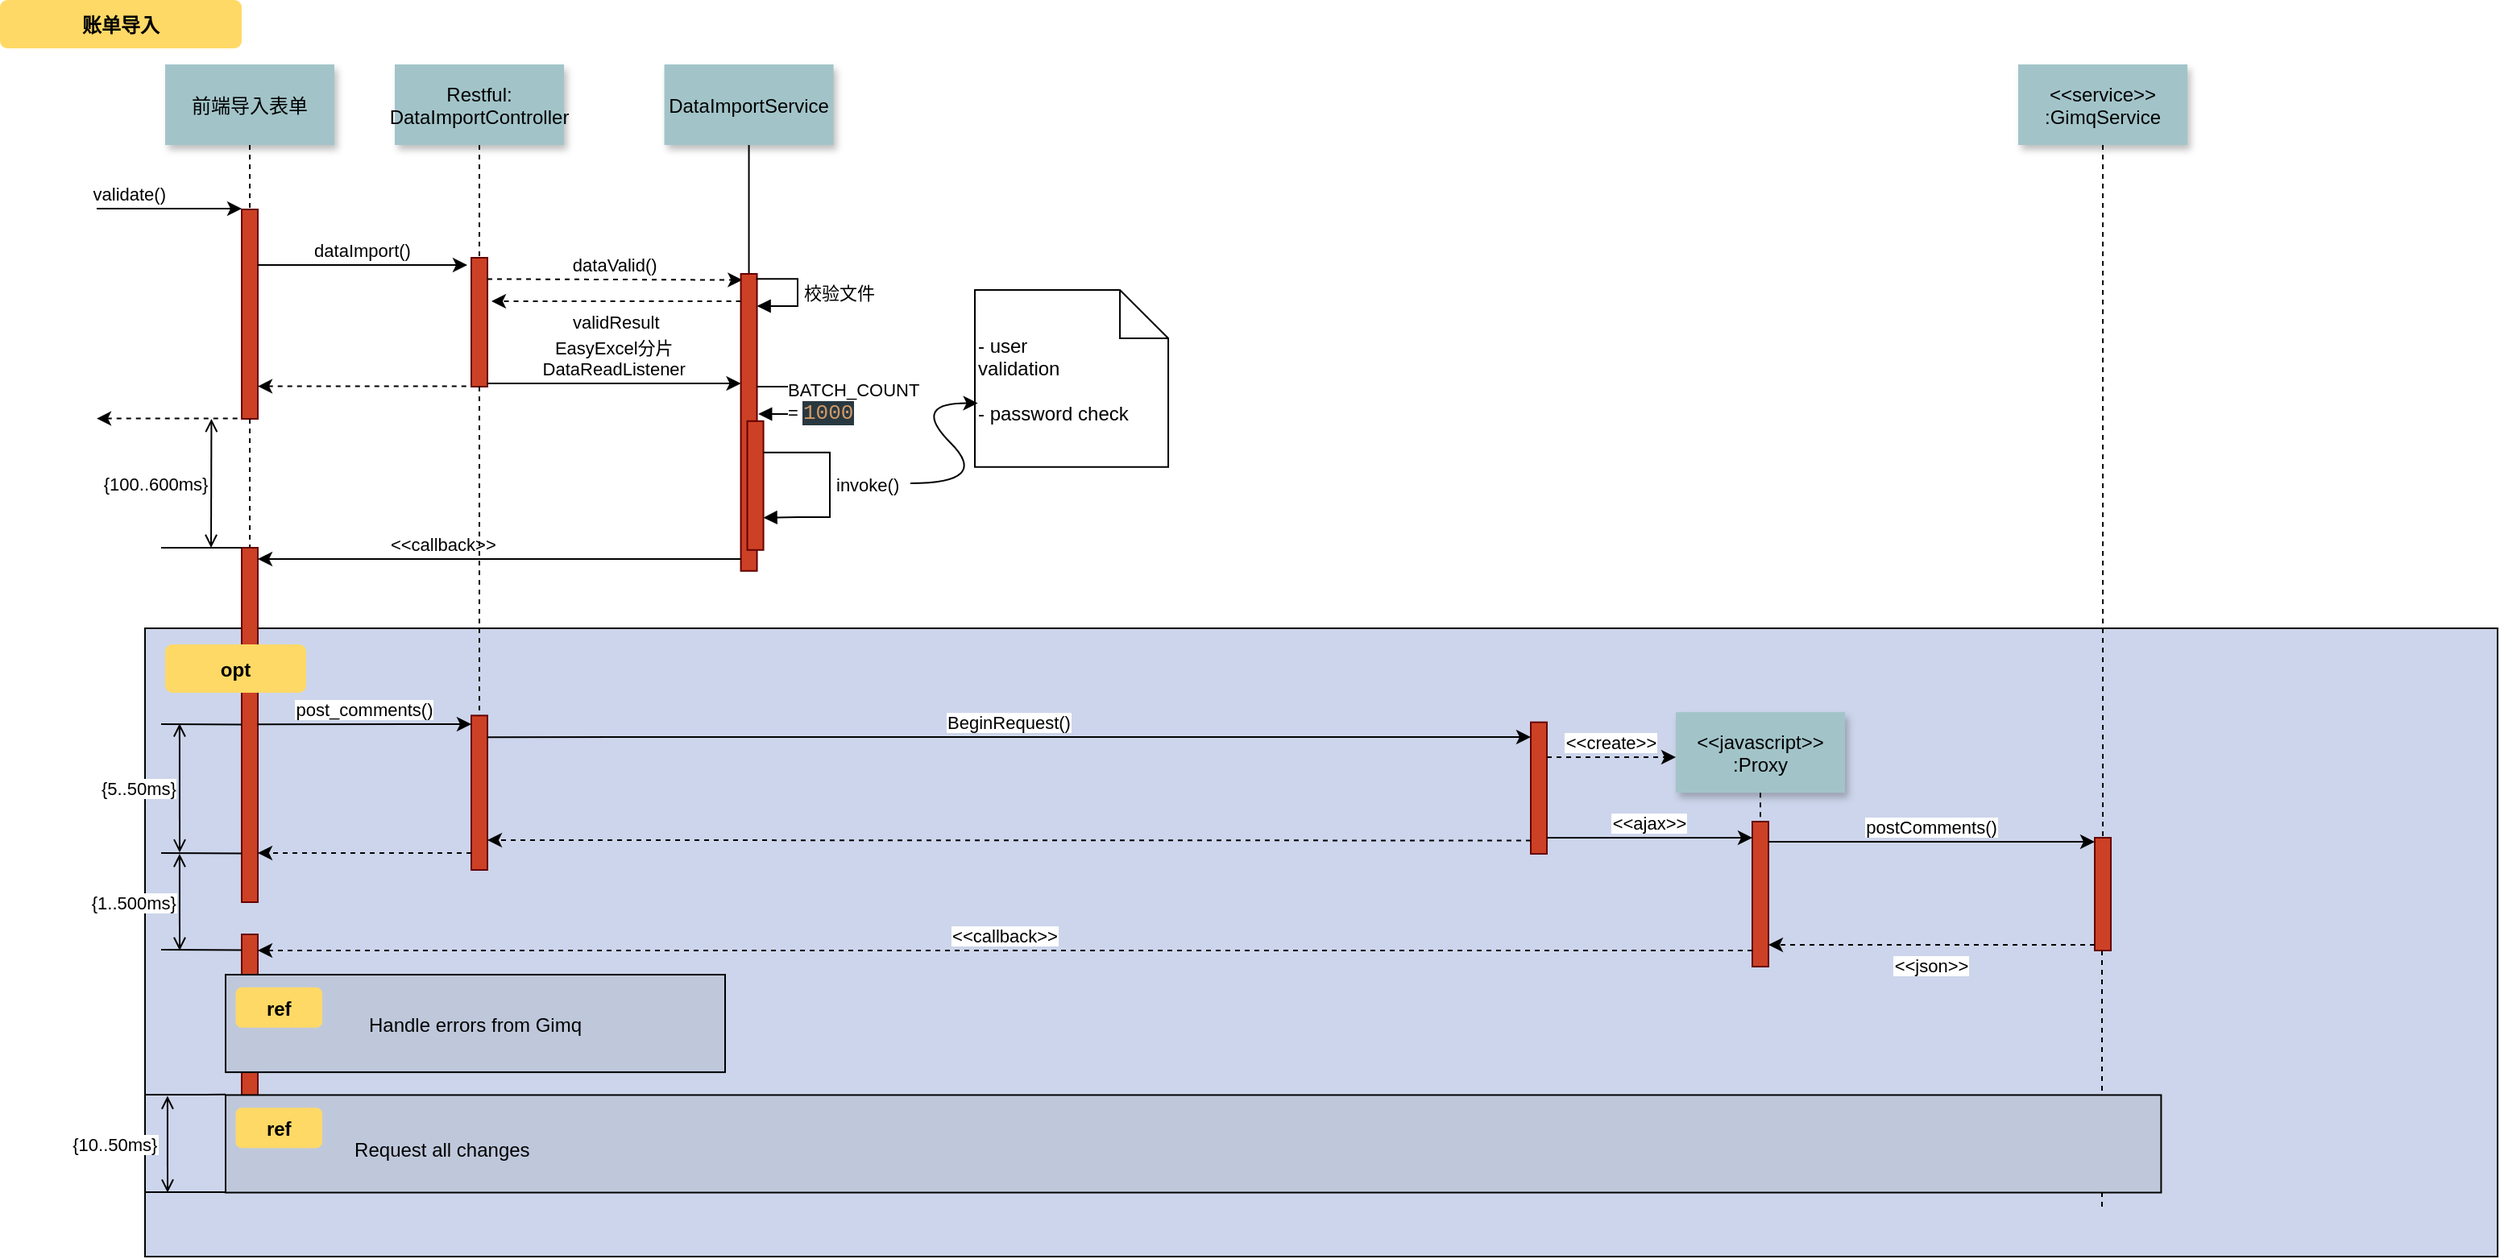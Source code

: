 <mxfile version="21.3.4" type="github">
  <diagram name="Page-1" id="13e1069c-82ec-6db2-03f1-153e76fe0fe0">
    <mxGraphModel dx="681" dy="434" grid="1" gridSize="10" guides="1" tooltips="1" connect="1" arrows="1" fold="1" page="1" pageScale="1" pageWidth="1100" pageHeight="850" background="none" math="0" shadow="0">
      <root>
        <mxCell id="0" />
        <mxCell id="1" parent="0" />
        <mxCell id="2zeuLS3NNm6lrcodeA-V-51" value="" style="fillColor=#CCD5EB" vertex="1" parent="1">
          <mxGeometry x="245" y="500" width="1460" height="390" as="geometry" />
        </mxCell>
        <mxCell id="2zeuLS3NNm6lrcodeA-V-52" value="" style="edgeStyle=elbowEdgeStyle;elbow=horizontal;endArrow=none;dashed=1;rounded=0;" edge="1" parent="1">
          <mxGeometry x="1565" y="527.894" width="100" height="100" as="geometry">
            <mxPoint x="1459.5" y="700" as="sourcePoint" />
            <mxPoint x="1459.5" y="860" as="targetPoint" />
          </mxGeometry>
        </mxCell>
        <mxCell id="2zeuLS3NNm6lrcodeA-V-53" value="" style="fillColor=#CC4125;strokeColor=#660000" vertex="1" parent="1">
          <mxGeometry x="305" y="240" width="10" height="130" as="geometry" />
        </mxCell>
        <mxCell id="2zeuLS3NNm6lrcodeA-V-54" value="validate()" style="edgeStyle=none;verticalLabelPosition=top;verticalAlign=bottom;labelPosition=left;align=right;rounded=0;" edge="1" parent="1">
          <mxGeometry x="215" y="139.5" width="100" height="100" as="geometry">
            <mxPoint x="215" y="239.5" as="sourcePoint" />
            <mxPoint x="305" y="239.5" as="targetPoint" />
          </mxGeometry>
        </mxCell>
        <mxCell id="2zeuLS3NNm6lrcodeA-V-55" value="前端导入表单" style="shadow=1;fillColor=#A2C4C9;strokeColor=none" vertex="1" parent="1">
          <mxGeometry x="257.5" y="150" width="105" height="50" as="geometry" />
        </mxCell>
        <mxCell id="2zeuLS3NNm6lrcodeA-V-56" value="" style="fillColor=#CC4125;strokeColor=#660000" vertex="1" parent="1">
          <mxGeometry x="447.5" y="270" width="10" height="80" as="geometry" />
        </mxCell>
        <mxCell id="2zeuLS3NNm6lrcodeA-V-57" value="Restful:&#xa;DataImportController" style="shadow=1;fillColor=#A2C4C9;strokeColor=none" vertex="1" parent="1">
          <mxGeometry x="400" y="150" width="105" height="50" as="geometry" />
        </mxCell>
        <mxCell id="2zeuLS3NNm6lrcodeA-V-58" value="" style="edgeStyle=none;endArrow=none;dashed=1;rounded=0;" edge="1" parent="1" source="2zeuLS3NNm6lrcodeA-V-57" target="2zeuLS3NNm6lrcodeA-V-56">
          <mxGeometry x="377.335" y="255" width="100" height="100" as="geometry">
            <mxPoint x="452.259" y="200" as="sourcePoint" />
            <mxPoint x="452.576" y="255" as="targetPoint" />
          </mxGeometry>
        </mxCell>
        <mxCell id="2zeuLS3NNm6lrcodeA-V-59" value="dataImport()" style="edgeStyle=none;verticalLabelPosition=top;verticalAlign=bottom;rounded=0;" edge="1" parent="1">
          <mxGeometry x="325" y="187" width="100" height="100" as="geometry">
            <mxPoint x="315" y="274.5" as="sourcePoint" />
            <mxPoint x="445" y="274.5" as="targetPoint" />
          </mxGeometry>
        </mxCell>
        <mxCell id="2zeuLS3NNm6lrcodeA-V-60" value="" style="edgeStyle=none;verticalLabelPosition=top;verticalAlign=bottom;endArrow=none;startArrow=classic;dashed=1;rounded=0;" edge="1" parent="1">
          <mxGeometry x="325" y="262.259" width="100" height="100" as="geometry">
            <mxPoint x="315" y="349.759" as="sourcePoint" />
            <mxPoint x="445" y="349.759" as="targetPoint" />
          </mxGeometry>
        </mxCell>
        <mxCell id="2zeuLS3NNm6lrcodeA-V-61" value="" style="edgeStyle=none;verticalLabelPosition=top;verticalAlign=bottom;labelPosition=left;align=right;endArrow=none;startArrow=classic;dashed=1;rounded=0;" edge="1" parent="1">
          <mxGeometry x="215" y="269.759" width="100" height="100" as="geometry">
            <mxPoint x="215" y="369.759" as="sourcePoint" />
            <mxPoint x="305" y="369.759" as="targetPoint" />
          </mxGeometry>
        </mxCell>
        <mxCell id="2zeuLS3NNm6lrcodeA-V-62" value="dataValid()" style="edgeStyle=none;verticalLabelPosition=top;verticalAlign=bottom;dashed=1;rounded=0;entryX=0.092;entryY=0.064;entryDx=0;entryDy=0;entryPerimeter=0;" edge="1" parent="1">
          <mxGeometry y="-8" width="100" height="100" as="geometry">
            <mxPoint x="457.5" y="283.206" as="sourcePoint" />
            <mxPoint x="615.7" y="283.801" as="targetPoint" />
            <mxPoint as="offset" />
          </mxGeometry>
        </mxCell>
        <mxCell id="2zeuLS3NNm6lrcodeA-V-63" value="DataImportService" style="shadow=1;fillColor=#A2C4C9;strokeColor=none" vertex="1" parent="1">
          <mxGeometry x="567.284" y="150" width="105" height="50" as="geometry" />
        </mxCell>
        <mxCell id="2zeuLS3NNm6lrcodeA-V-64" value="" style="edgeStyle=none;endArrow=none;rounded=0;" edge="1" parent="1" source="2zeuLS3NNm6lrcodeA-V-63" target="2zeuLS3NNm6lrcodeA-V-65">
          <mxGeometry x="542.043" y="360" width="100" height="100" as="geometry">
            <mxPoint x="619.543" y="310" as="sourcePoint" />
            <mxPoint x="619.543" y="330" as="targetPoint" />
          </mxGeometry>
        </mxCell>
        <mxCell id="2zeuLS3NNm6lrcodeA-V-65" value="" style="fillColor=#CC4125;strokeColor=#660000" vertex="1" parent="1">
          <mxGeometry x="614.78" y="280" width="10" height="184.39" as="geometry" />
        </mxCell>
        <mxCell id="2zeuLS3NNm6lrcodeA-V-66" value="EasyExcel分片&#xa;DataReadListener" style="edgeStyle=elbowEdgeStyle;elbow=vertical;verticalLabelPosition=top;verticalAlign=bottom;rounded=0;" edge="1" parent="1">
          <mxGeometry x="455" y="413" width="100" height="100" as="geometry">
            <mxPoint x="457.5" y="348" as="sourcePoint" />
            <mxPoint x="614.78" y="348" as="targetPoint" />
          </mxGeometry>
        </mxCell>
        <mxCell id="2zeuLS3NNm6lrcodeA-V-76" value="" style="edgeStyle=elbowEdgeStyle;elbow=horizontal;endArrow=none;dashed=1;rounded=0;" edge="1" parent="1" source="2zeuLS3NNm6lrcodeA-V-55" target="2zeuLS3NNm6lrcodeA-V-53">
          <mxGeometry x="335" y="400" width="100" height="100" as="geometry">
            <mxPoint x="335" y="500" as="sourcePoint" />
            <mxPoint x="435" y="400" as="targetPoint" />
          </mxGeometry>
        </mxCell>
        <mxCell id="2zeuLS3NNm6lrcodeA-V-83" value="" style="fillColor=#CC4125;strokeColor=#660000" vertex="1" parent="1">
          <mxGeometry x="305" y="450" width="10" height="220" as="geometry" />
        </mxCell>
        <mxCell id="2zeuLS3NNm6lrcodeA-V-84" value="             &lt;&lt;callback&gt;&gt;                                " style="edgeStyle=elbowEdgeStyle;elbow=vertical;dashed=0;verticalLabelPosition=top;verticalAlign=bottom;align=right;rounded=0;" edge="1" parent="1" source="2zeuLS3NNm6lrcodeA-V-65" target="2zeuLS3NNm6lrcodeA-V-83">
          <mxGeometry x="295" y="419.759" width="100" height="100" as="geometry">
            <mxPoint x="605" y="400" as="sourcePoint" />
            <mxPoint x="325" y="460" as="targetPoint" />
            <Array as="points" />
          </mxGeometry>
        </mxCell>
        <mxCell id="2zeuLS3NNm6lrcodeA-V-85" value="" style="edgeStyle=none;dashed=1;endArrow=none;rounded=0;" edge="1" parent="1" source="2zeuLS3NNm6lrcodeA-V-53" target="2zeuLS3NNm6lrcodeA-V-83">
          <mxGeometry x="155" y="390" width="100" height="100" as="geometry">
            <mxPoint x="155" y="490" as="sourcePoint" />
            <mxPoint x="255" y="390" as="targetPoint" />
          </mxGeometry>
        </mxCell>
        <mxCell id="2zeuLS3NNm6lrcodeA-V-86" value="" style="edgeStyle=elbowEdgeStyle;elbow=vertical;endArrow=none;rounded=0;" edge="1" parent="1" source="2zeuLS3NNm6lrcodeA-V-83">
          <mxGeometry x="165" y="400" width="100" height="100" as="geometry">
            <mxPoint x="165" y="500" as="sourcePoint" />
            <mxPoint x="255" y="450" as="targetPoint" />
          </mxGeometry>
        </mxCell>
        <mxCell id="2zeuLS3NNm6lrcodeA-V-87" value="{100..600ms}" style="edgeStyle=elbowEdgeStyle;elbow=horizontal;startArrow=open;endArrow=open;labelPosition=left;align=right;rounded=0;" edge="1" parent="1">
          <mxGeometry x="166.206" y="380" width="100" height="100" as="geometry">
            <mxPoint x="286.206" y="370" as="sourcePoint" />
            <mxPoint x="286.206" y="450" as="targetPoint" />
          </mxGeometry>
        </mxCell>
        <mxCell id="2zeuLS3NNm6lrcodeA-V-88" value="" style="fillColor=#CC4125;strokeColor=#660000" vertex="1" parent="1">
          <mxGeometry x="447.5" y="554.167" width="10" height="95.833" as="geometry" />
        </mxCell>
        <mxCell id="2zeuLS3NNm6lrcodeA-V-89" value="" style="fillColor=#CC4125;strokeColor=#660000" vertex="1" parent="1">
          <mxGeometry x="1105" y="558.333" width="10" height="81.667" as="geometry" />
        </mxCell>
        <mxCell id="2zeuLS3NNm6lrcodeA-V-91" value="post_comments()" style="edgeStyle=elbowEdgeStyle;elbow=vertical;verticalLabelPosition=top;verticalAlign=bottom;rounded=0;" edge="1" parent="1">
          <mxGeometry x="317.5" y="559.583" width="100" height="100" as="geometry">
            <mxPoint x="315" y="559.583" as="sourcePoint" />
            <mxPoint x="447.5" y="559.583" as="targetPoint" />
            <Array as="points" />
          </mxGeometry>
        </mxCell>
        <mxCell id="2zeuLS3NNm6lrcodeA-V-92" value="" style="edgeStyle=none;endArrow=none;dashed=1;rounded=0;" edge="1" parent="1" source="2zeuLS3NNm6lrcodeA-V-56" target="2zeuLS3NNm6lrcodeA-V-88">
          <mxGeometry x="481.571" y="429.697" width="100" height="100" as="geometry">
            <mxPoint x="556.736" y="374.697" as="sourcePoint" />
            <mxPoint x="556.736" y="554.091" as="targetPoint" />
          </mxGeometry>
        </mxCell>
        <mxCell id="2zeuLS3NNm6lrcodeA-V-93" value="BeginRequest()" style="edgeStyle=elbowEdgeStyle;elbow=vertical;verticalLabelPosition=top;verticalAlign=bottom;rounded=0;" edge="1" parent="1">
          <mxGeometry x="635" y="526.806" width="100" height="100" as="geometry">
            <mxPoint x="457.5" y="567.569" as="sourcePoint" />
            <mxPoint x="1105" y="567.569" as="targetPoint" />
            <Array as="points" />
          </mxGeometry>
        </mxCell>
        <mxCell id="2zeuLS3NNm6lrcodeA-V-94" value="" style="edgeStyle=elbowEdgeStyle;elbow=vertical;dashed=1;verticalLabelPosition=bottom;verticalAlign=top;rounded=0;" edge="1" parent="1">
          <mxGeometry x="635" y="639.078" width="100" height="100" as="geometry">
            <mxPoint x="1105" y="631.736" as="sourcePoint" />
            <mxPoint x="457.5" y="631.736" as="targetPoint" />
            <Array as="points" />
          </mxGeometry>
        </mxCell>
        <mxCell id="2zeuLS3NNm6lrcodeA-V-95" value="&lt;&lt;javascript&gt;&gt;&#xa;:Proxy" style="shadow=1;fillColor=#A2C4C9;strokeColor=none" vertex="1" parent="1">
          <mxGeometry x="1195" y="552.083" width="105" height="50" as="geometry" />
        </mxCell>
        <mxCell id="2zeuLS3NNm6lrcodeA-V-96" value="" style="edgeStyle=none;endArrow=none;dashed=1;rounded=0;" edge="1" parent="1" source="2zeuLS3NNm6lrcodeA-V-95" target="2zeuLS3NNm6lrcodeA-V-97">
          <mxGeometry x="1309.071" y="470.087" width="100" height="100" as="geometry">
            <mxPoint x="1384.236" y="415.087" as="sourcePoint" />
            <mxPoint x="1455" y="535.087" as="targetPoint" />
          </mxGeometry>
        </mxCell>
        <mxCell id="2zeuLS3NNm6lrcodeA-V-97" value="" style="fillColor=#CC4125;strokeColor=#660000" vertex="1" parent="1">
          <mxGeometry x="1242.5" y="620" width="10" height="90" as="geometry" />
        </mxCell>
        <mxCell id="2zeuLS3NNm6lrcodeA-V-98" value="" style="fillColor=#CC4125;strokeColor=#660000" vertex="1" parent="1">
          <mxGeometry x="1455" y="630" width="10" height="70" as="geometry" />
        </mxCell>
        <mxCell id="2zeuLS3NNm6lrcodeA-V-99" value="&lt;&lt;create&gt;&gt;" style="edgeStyle=elbowEdgeStyle;elbow=vertical;verticalLabelPosition=top;verticalAlign=bottom;dashed=1;rounded=0;" edge="1" parent="1" source="2zeuLS3NNm6lrcodeA-V-89" target="2zeuLS3NNm6lrcodeA-V-95">
          <mxGeometry x="1006.25" y="412.5" width="100" height="100" as="geometry">
            <mxPoint x="1136.25" y="441.894" as="sourcePoint" />
            <mxPoint x="1253.75" y="441.894" as="targetPoint" />
            <Array as="points" />
          </mxGeometry>
        </mxCell>
        <mxCell id="2zeuLS3NNm6lrcodeA-V-100" value="&lt;&lt;ajax&gt;&gt;" style="edgeStyle=elbowEdgeStyle;elbow=vertical;verticalLabelPosition=top;verticalAlign=bottom;rounded=0;" edge="1" parent="1" source="2zeuLS3NNm6lrcodeA-V-89" target="2zeuLS3NNm6lrcodeA-V-97">
          <mxGeometry x="1170" y="449.5" width="100" height="100" as="geometry">
            <mxPoint x="1149.784" y="449.5" as="sourcePoint" />
            <mxPoint x="1300" y="449.5" as="targetPoint" />
            <Array as="points" />
          </mxGeometry>
        </mxCell>
        <mxCell id="2zeuLS3NNm6lrcodeA-V-101" value="postComments()" style="edgeStyle=elbowEdgeStyle;elbow=vertical;verticalLabelPosition=top;verticalAlign=bottom;rounded=0;" edge="1" parent="1">
          <mxGeometry x="1330" y="399.5" width="100" height="100" as="geometry">
            <mxPoint x="1252.5" y="632.5" as="sourcePoint" />
            <mxPoint x="1455" y="632.5" as="targetPoint" />
            <Array as="points" />
          </mxGeometry>
        </mxCell>
        <mxCell id="2zeuLS3NNm6lrcodeA-V-102" value="&lt;&lt;json&gt;&gt;" style="edgeStyle=elbowEdgeStyle;elbow=vertical;dashed=1;verticalLabelPosition=bottom;verticalAlign=top;rounded=0;" edge="1" parent="1">
          <mxGeometry x="1180" y="486" width="100" height="100" as="geometry">
            <mxPoint x="1455" y="696.5" as="sourcePoint" />
            <mxPoint x="1252.5" y="696.5" as="targetPoint" />
            <Array as="points" />
          </mxGeometry>
        </mxCell>
        <mxCell id="2zeuLS3NNm6lrcodeA-V-103" value="&lt;&lt;service&gt;&gt;&#xa;:GimqService" style="shadow=1;fillColor=#A2C4C9;strokeColor=none" vertex="1" parent="1">
          <mxGeometry x="1407.5" y="150" width="105" height="50" as="geometry" />
        </mxCell>
        <mxCell id="2zeuLS3NNm6lrcodeA-V-104" value="" style="edgeStyle=none;endArrow=none;dashed=1;rounded=0;" edge="1" parent="1" source="2zeuLS3NNm6lrcodeA-V-103" target="2zeuLS3NNm6lrcodeA-V-98">
          <mxGeometry x="1279.071" y="300" width="100" height="100" as="geometry">
            <mxPoint x="1327.5" y="205" as="sourcePoint" />
            <mxPoint x="1327.5" y="535" as="targetPoint" />
          </mxGeometry>
        </mxCell>
        <mxCell id="2zeuLS3NNm6lrcodeA-V-105" value="" style="fillColor=#CC4125;strokeColor=#660000" vertex="1" parent="1">
          <mxGeometry x="305" y="690" width="10" height="130" as="geometry" />
        </mxCell>
        <mxCell id="2zeuLS3NNm6lrcodeA-V-106" value="" style="edgeStyle=elbowEdgeStyle;elbow=vertical;dashed=1;verticalLabelPosition=bottom;verticalAlign=top;rounded=0;" edge="1" parent="1">
          <mxGeometry x="612.5" y="754.342" width="100" height="100" as="geometry">
            <mxPoint x="447.5" y="639.5" as="sourcePoint" />
            <mxPoint x="315" y="639.5" as="targetPoint" />
            <Array as="points" />
          </mxGeometry>
        </mxCell>
        <mxCell id="2zeuLS3NNm6lrcodeA-V-107" value="&lt;&lt;callback&gt;&gt;" style="edgeStyle=elbowEdgeStyle;elbow=vertical;dashed=1;verticalLabelPosition=bottom;verticalAlign=bottom;rounded=0;" edge="1" parent="1" source="2zeuLS3NNm6lrcodeA-V-97" target="2zeuLS3NNm6lrcodeA-V-105">
          <mxGeometry x="645" y="649.078" width="100" height="100" as="geometry">
            <mxPoint x="1115" y="641.736" as="sourcePoint" />
            <mxPoint x="467.5" y="641.736" as="targetPoint" />
            <Array as="points" />
          </mxGeometry>
        </mxCell>
        <mxCell id="2zeuLS3NNm6lrcodeA-V-108" value="账单导入" style="rounded=1;fontStyle=1;fillColor=#FFD966;strokeColor=none" vertex="1" parent="1">
          <mxGeometry x="155" y="110" width="150" height="30" as="geometry" />
        </mxCell>
        <mxCell id="2zeuLS3NNm6lrcodeA-V-109" value="opt" style="rounded=1;fontStyle=1;fillColor=#FFD966;strokeColor=none" vertex="1" parent="1">
          <mxGeometry x="257.5" y="510" width="87.5" height="30" as="geometry" />
        </mxCell>
        <mxCell id="2zeuLS3NNm6lrcodeA-V-110" value="Handle errors from Gimq" style="fillColor=#BFC8DB" vertex="1" parent="1">
          <mxGeometry x="295" y="715" width="310" height="60.556" as="geometry" />
        </mxCell>
        <mxCell id="2zeuLS3NNm6lrcodeA-V-111" value="ref" style="rounded=1;fontStyle=1;fillColor=#FFD966;strokeColor=none" vertex="1" parent="1">
          <mxGeometry x="301.25" y="722.894" width="53.75" height="25" as="geometry" />
        </mxCell>
        <mxCell id="2zeuLS3NNm6lrcodeA-V-112" value="" style="align=left;fillColor=#BFC8DB" vertex="1" parent="1">
          <mxGeometry x="295" y="789.722" width="1201.194" height="60.556" as="geometry" />
        </mxCell>
        <mxCell id="2zeuLS3NNm6lrcodeA-V-113" value="ref" style="rounded=1;fontStyle=1;fillColor=#FFD966;strokeColor=none" vertex="1" parent="1">
          <mxGeometry x="301.25" y="797.616" width="53.75" height="25" as="geometry" />
        </mxCell>
        <mxCell id="2zeuLS3NNm6lrcodeA-V-114" value="Request all changes" style="text;align=left" vertex="1" parent="1">
          <mxGeometry x="373.056" y="810.116" width="351.806" height="26" as="geometry" />
        </mxCell>
        <mxCell id="2zeuLS3NNm6lrcodeA-V-115" value="" style="edgeStyle=elbowEdgeStyle;elbow=vertical;endArrow=none;rounded=0;" edge="1" parent="1">
          <mxGeometry x="165" y="509.711" width="100" height="100" as="geometry">
            <mxPoint x="305" y="559.711" as="sourcePoint" />
            <mxPoint x="255.0" y="559.711" as="targetPoint" />
          </mxGeometry>
        </mxCell>
        <mxCell id="2zeuLS3NNm6lrcodeA-V-116" value="" style="edgeStyle=elbowEdgeStyle;elbow=vertical;endArrow=none;rounded=0;" edge="1" parent="1">
          <mxGeometry x="165" y="589.711" width="100" height="100" as="geometry">
            <mxPoint x="305" y="639.711" as="sourcePoint" />
            <mxPoint x="255" y="639.711" as="targetPoint" />
          </mxGeometry>
        </mxCell>
        <mxCell id="2zeuLS3NNm6lrcodeA-V-117" value="" style="edgeStyle=elbowEdgeStyle;elbow=vertical;endArrow=none;rounded=0;" edge="1" parent="1">
          <mxGeometry x="165" y="649.711" width="100" height="100" as="geometry">
            <mxPoint x="305" y="699.711" as="sourcePoint" />
            <mxPoint x="255.0" y="699.711" as="targetPoint" />
          </mxGeometry>
        </mxCell>
        <mxCell id="2zeuLS3NNm6lrcodeA-V-118" value="" style="edgeStyle=elbowEdgeStyle;elbow=vertical;endArrow=none;rounded=0;" edge="1" parent="1">
          <mxGeometry x="155" y="739.433" width="100" height="100" as="geometry">
            <mxPoint x="295" y="789.433" as="sourcePoint" />
            <mxPoint x="245" y="789.433" as="targetPoint" />
          </mxGeometry>
        </mxCell>
        <mxCell id="2zeuLS3NNm6lrcodeA-V-119" value="" style="edgeStyle=elbowEdgeStyle;elbow=vertical;endArrow=none;rounded=0;" edge="1" parent="1">
          <mxGeometry x="155.0" y="799.988" width="100" height="100" as="geometry">
            <mxPoint x="295.0" y="849.988" as="sourcePoint" />
            <mxPoint x="245.0" y="849.988" as="targetPoint" />
          </mxGeometry>
        </mxCell>
        <mxCell id="2zeuLS3NNm6lrcodeA-V-120" value="{5..50ms}" style="edgeStyle=elbowEdgeStyle;elbow=horizontal;startArrow=open;endArrow=open;labelPosition=left;align=right;rounded=0;" edge="1" parent="1">
          <mxGeometry x="146.447" y="569.167" width="100" height="100" as="geometry">
            <mxPoint x="266.447" y="559.167" as="sourcePoint" />
            <mxPoint x="266.447" y="639.167" as="targetPoint" />
          </mxGeometry>
        </mxCell>
        <mxCell id="2zeuLS3NNm6lrcodeA-V-121" value="{1..500ms}" style="edgeStyle=elbowEdgeStyle;elbow=horizontal;startArrow=open;endArrow=open;labelPosition=left;align=right;rounded=0;" edge="1" parent="1">
          <mxGeometry x="147.894" y="650" width="100" height="100" as="geometry">
            <mxPoint x="266.447" y="640" as="sourcePoint" />
            <mxPoint x="266.447" y="700" as="targetPoint" />
          </mxGeometry>
        </mxCell>
        <mxCell id="2zeuLS3NNm6lrcodeA-V-122" value="{10..50ms}" style="edgeStyle=elbowEdgeStyle;elbow=horizontal;startArrow=open;endArrow=open;labelPosition=left;align=right;rounded=0;" edge="1" parent="1">
          <mxGeometry x="105" y="90" width="100" height="100" as="geometry">
            <mxPoint x="258.947" y="790.278" as="sourcePoint" />
            <mxPoint x="258.947" y="850.278" as="targetPoint" />
            <mxPoint x="-4.236" y="-0.278" as="offset" />
          </mxGeometry>
        </mxCell>
        <mxCell id="2zeuLS3NNm6lrcodeA-V-124" value="validResult" style="edgeStyle=elbowEdgeStyle;elbow=vertical;dashed=1;verticalLabelPosition=bottom;verticalAlign=top;rounded=0;entryX=1.25;entryY=0.375;entryDx=0;entryDy=0;entryPerimeter=0;" edge="1" parent="1">
          <mxGeometry x="494.78" y="229" width="100" height="100" as="geometry">
            <mxPoint x="614.78" y="297" as="sourcePoint" />
            <mxPoint x="460.0" y="297.0" as="targetPoint" />
            <Array as="points">
              <mxPoint x="537.78" y="297" />
            </Array>
          </mxGeometry>
        </mxCell>
        <mxCell id="2zeuLS3NNm6lrcodeA-V-126" value="校验文件" style="html=1;align=left;spacingLeft=2;endArrow=block;rounded=0;edgeStyle=orthogonalEdgeStyle;curved=0;rounded=0;exitX=0.949;exitY=0.017;exitDx=0;exitDy=0;exitPerimeter=0;" edge="1" parent="1" source="2zeuLS3NNm6lrcodeA-V-65">
          <mxGeometry relative="1" as="geometry">
            <mxPoint x="624.78" y="270.19" as="sourcePoint" />
            <Array as="points">
              <mxPoint x="650" y="283" />
              <mxPoint x="650" y="300" />
              <mxPoint x="625" y="300" />
            </Array>
            <mxPoint x="624.78" y="299.21" as="targetPoint" />
          </mxGeometry>
        </mxCell>
        <mxCell id="2zeuLS3NNm6lrcodeA-V-129" value="BATCH_COUNT &lt;br&gt;= &lt;span style=&quot;box-sizing: border-box; color: rgb(209, 154, 102); font-family: Menlo, Monaco, Consolas, &amp;quot;Courier New&amp;quot;, monospace; font-size: 13px; background-color: rgb(41, 56, 64);&quot; class=&quot;hljs-number&quot;&gt;1000&lt;/span&gt;" style="html=1;align=left;spacingLeft=2;endArrow=block;rounded=0;edgeStyle=orthogonalEdgeStyle;curved=0;rounded=0;exitX=0.949;exitY=0.017;exitDx=0;exitDy=0;exitPerimeter=0;" edge="1" parent="1">
          <mxGeometry x="0.559" y="-7" relative="1" as="geometry">
            <mxPoint x="624.78" y="350" as="sourcePoint" />
            <Array as="points">
              <mxPoint x="650.78" y="350" />
              <mxPoint x="650.78" y="367" />
              <mxPoint x="625.78" y="367" />
            </Array>
            <mxPoint x="625.56" y="366.21" as="targetPoint" />
            <mxPoint as="offset" />
          </mxGeometry>
        </mxCell>
        <mxCell id="2zeuLS3NNm6lrcodeA-V-130" value="" style="fillColor=#CC4125;strokeColor=#660000" vertex="1" parent="1">
          <mxGeometry x="618.78" y="371.394" width="10" height="80" as="geometry" />
        </mxCell>
        <mxCell id="2zeuLS3NNm6lrcodeA-V-131" value="invoke()" style="html=1;align=left;spacingLeft=2;endArrow=block;rounded=0;edgeStyle=orthogonalEdgeStyle;curved=0;rounded=0;exitX=0.949;exitY=0.017;exitDx=0;exitDy=0;exitPerimeter=0;entryX=1;entryY=0.75;entryDx=0;entryDy=0;" edge="1" parent="1" target="2zeuLS3NNm6lrcodeA-V-130">
          <mxGeometry relative="1" as="geometry">
            <mxPoint x="628.78" y="390.89" as="sourcePoint" />
            <Array as="points">
              <mxPoint x="670" y="391" />
              <mxPoint x="670" y="431" />
              <mxPoint x="650" y="431" />
            </Array>
            <mxPoint x="629.56" y="407.1" as="targetPoint" />
          </mxGeometry>
        </mxCell>
        <mxCell id="2zeuLS3NNm6lrcodeA-V-132" value=" - user&#xa; validation&#xa;&#xa; - password check" style="shape=note;align=left" vertex="1" parent="1">
          <mxGeometry x="760.003" y="290.004" width="120.027" height="109.826" as="geometry" />
        </mxCell>
        <mxCell id="2zeuLS3NNm6lrcodeA-V-133" value="" style="curved=1;endArrow=classic;html=1;rounded=0;entryX=0.015;entryY=0.64;entryDx=0;entryDy=0;entryPerimeter=0;" edge="1" parent="1" target="2zeuLS3NNm6lrcodeA-V-132">
          <mxGeometry width="50" height="50" relative="1" as="geometry">
            <mxPoint x="720" y="410" as="sourcePoint" />
            <mxPoint x="770" y="360" as="targetPoint" />
            <Array as="points">
              <mxPoint x="770" y="410" />
              <mxPoint x="720" y="360" />
            </Array>
          </mxGeometry>
        </mxCell>
      </root>
    </mxGraphModel>
  </diagram>
</mxfile>
